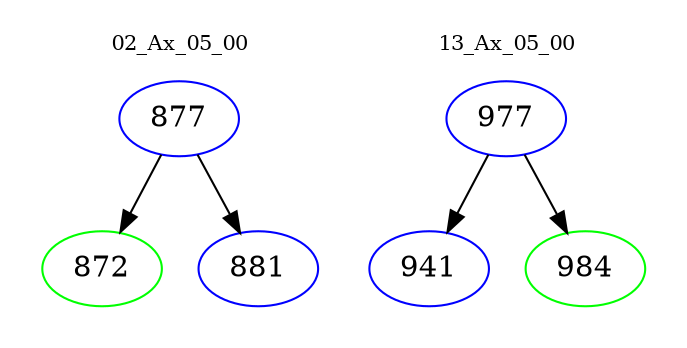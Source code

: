 digraph{
subgraph cluster_0 {
color = white
label = "02_Ax_05_00";
fontsize=10;
T0_877 [label="877", color="blue"]
T0_877 -> T0_872 [color="black"]
T0_872 [label="872", color="green"]
T0_877 -> T0_881 [color="black"]
T0_881 [label="881", color="blue"]
}
subgraph cluster_1 {
color = white
label = "13_Ax_05_00";
fontsize=10;
T1_977 [label="977", color="blue"]
T1_977 -> T1_941 [color="black"]
T1_941 [label="941", color="blue"]
T1_977 -> T1_984 [color="black"]
T1_984 [label="984", color="green"]
}
}
